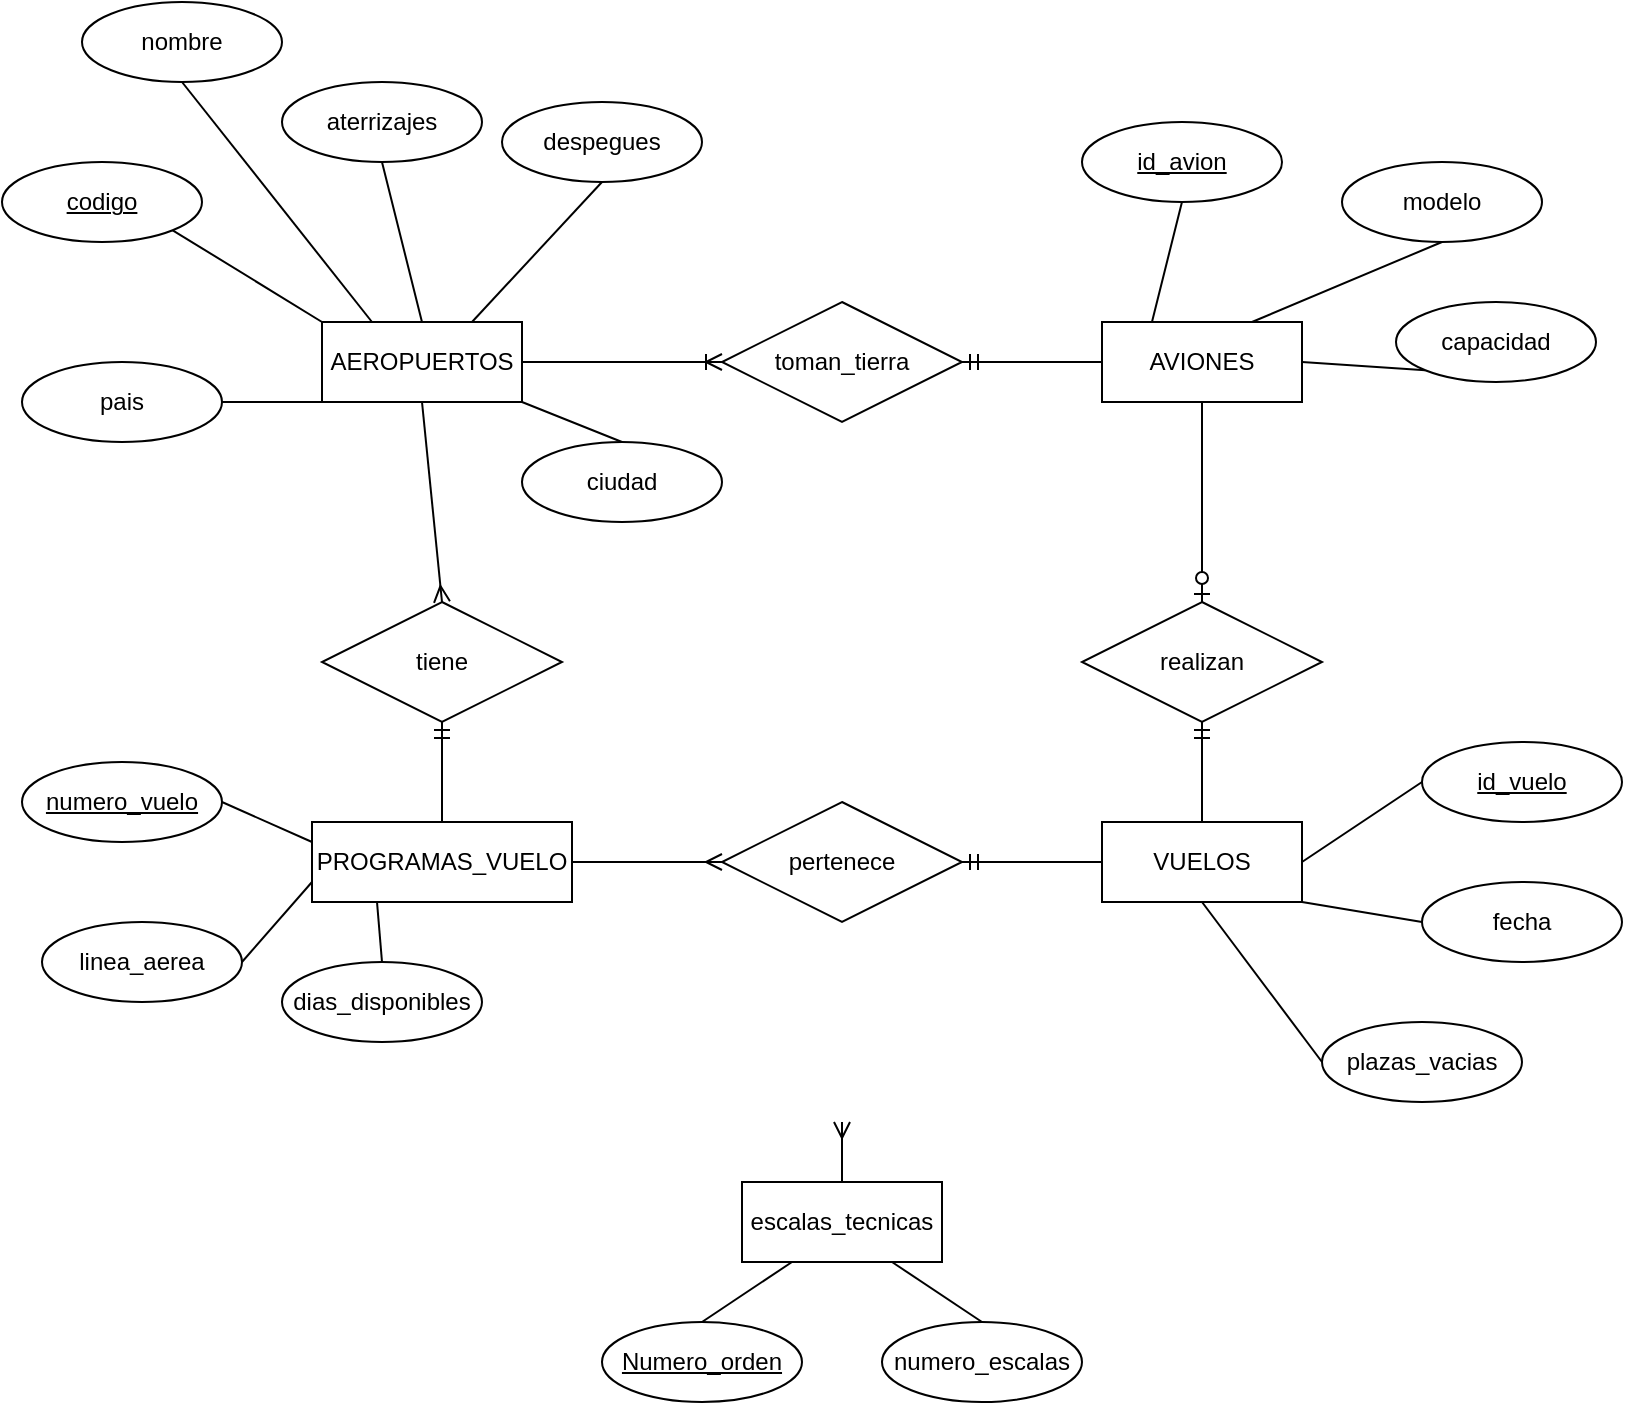 <mxfile version="13.10.0" type="github">
  <diagram id="dRUiO_fBCLAAtDsuohW3" name="Page-1">
    <mxGraphModel dx="868" dy="450" grid="1" gridSize="10" guides="1" tooltips="1" connect="1" arrows="1" fold="1" page="1" pageScale="1" pageWidth="827" pageHeight="1169" math="0" shadow="0">
      <root>
        <mxCell id="0" />
        <mxCell id="1" parent="0" />
        <mxCell id="XjwWoGs6GViRfNdkRNjS-35" style="rounded=0;orthogonalLoop=1;jettySize=auto;html=1;exitX=0.5;exitY=1;exitDx=0;exitDy=0;entryX=0.5;entryY=0;entryDx=0;entryDy=0;startArrow=none;startFill=0;endArrow=ERmany;endFill=0;" parent="1" source="XjwWoGs6GViRfNdkRNjS-1" target="XjwWoGs6GViRfNdkRNjS-31" edge="1">
          <mxGeometry relative="1" as="geometry" />
        </mxCell>
        <mxCell id="ity33zddKmOWyrt0S6hl-3" style="edgeStyle=orthogonalEdgeStyle;rounded=0;orthogonalLoop=1;jettySize=auto;html=1;exitX=1;exitY=0.5;exitDx=0;exitDy=0;entryX=0;entryY=0.5;entryDx=0;entryDy=0;endArrow=ERoneToMany;endFill=0;" edge="1" parent="1" source="XjwWoGs6GViRfNdkRNjS-1" target="ity33zddKmOWyrt0S6hl-2">
          <mxGeometry relative="1" as="geometry" />
        </mxCell>
        <mxCell id="XjwWoGs6GViRfNdkRNjS-1" value="AEROPUERTOS" style="whiteSpace=wrap;html=1;align=center;" parent="1" vertex="1">
          <mxGeometry x="190" y="180" width="100" height="40" as="geometry" />
        </mxCell>
        <mxCell id="XjwWoGs6GViRfNdkRNjS-2" value="codigo" style="ellipse;whiteSpace=wrap;html=1;align=center;fontStyle=4;" parent="1" vertex="1">
          <mxGeometry x="30" y="100" width="100" height="40" as="geometry" />
        </mxCell>
        <mxCell id="XjwWoGs6GViRfNdkRNjS-3" value="nombre" style="ellipse;whiteSpace=wrap;html=1;align=center;" parent="1" vertex="1">
          <mxGeometry x="70" y="20" width="100" height="40" as="geometry" />
        </mxCell>
        <mxCell id="XjwWoGs6GViRfNdkRNjS-4" value="ciudad" style="ellipse;whiteSpace=wrap;html=1;align=center;" parent="1" vertex="1">
          <mxGeometry x="290" y="240" width="100" height="40" as="geometry" />
        </mxCell>
        <mxCell id="XjwWoGs6GViRfNdkRNjS-6" value="pais&lt;br&gt;" style="ellipse;whiteSpace=wrap;html=1;align=center;" parent="1" vertex="1">
          <mxGeometry x="40" y="200" width="100" height="40" as="geometry" />
        </mxCell>
        <mxCell id="XjwWoGs6GViRfNdkRNjS-7" value="" style="endArrow=none;html=1;rounded=0;exitX=1;exitY=1;exitDx=0;exitDy=0;entryX=0;entryY=0;entryDx=0;entryDy=0;" parent="1" source="XjwWoGs6GViRfNdkRNjS-2" target="XjwWoGs6GViRfNdkRNjS-1" edge="1">
          <mxGeometry relative="1" as="geometry">
            <mxPoint x="330" y="300" as="sourcePoint" />
            <mxPoint x="490" y="300" as="targetPoint" />
          </mxGeometry>
        </mxCell>
        <mxCell id="XjwWoGs6GViRfNdkRNjS-8" value="" style="endArrow=none;html=1;rounded=0;entryX=0;entryY=1;entryDx=0;entryDy=0;exitX=1;exitY=0.5;exitDx=0;exitDy=0;" parent="1" source="XjwWoGs6GViRfNdkRNjS-6" target="XjwWoGs6GViRfNdkRNjS-1" edge="1">
          <mxGeometry relative="1" as="geometry">
            <mxPoint x="130" y="200" as="sourcePoint" />
            <mxPoint x="490" y="300" as="targetPoint" />
          </mxGeometry>
        </mxCell>
        <mxCell id="XjwWoGs6GViRfNdkRNjS-9" value="" style="endArrow=none;html=1;rounded=0;exitX=0.25;exitY=0;exitDx=0;exitDy=0;entryX=0.5;entryY=1;entryDx=0;entryDy=0;" parent="1" source="XjwWoGs6GViRfNdkRNjS-1" target="XjwWoGs6GViRfNdkRNjS-3" edge="1">
          <mxGeometry relative="1" as="geometry">
            <mxPoint x="440" y="190" as="sourcePoint" />
            <mxPoint x="600" y="190" as="targetPoint" />
          </mxGeometry>
        </mxCell>
        <mxCell id="XjwWoGs6GViRfNdkRNjS-10" value="" style="endArrow=none;html=1;rounded=0;exitX=1;exitY=1;exitDx=0;exitDy=0;entryX=0.5;entryY=0;entryDx=0;entryDy=0;" parent="1" source="XjwWoGs6GViRfNdkRNjS-1" target="XjwWoGs6GViRfNdkRNjS-4" edge="1">
          <mxGeometry relative="1" as="geometry">
            <mxPoint x="330" y="300" as="sourcePoint" />
            <mxPoint x="490" y="300" as="targetPoint" />
          </mxGeometry>
        </mxCell>
        <mxCell id="XjwWoGs6GViRfNdkRNjS-46" style="edgeStyle=none;rounded=0;orthogonalLoop=1;jettySize=auto;html=1;exitX=0.5;exitY=1;exitDx=0;exitDy=0;entryX=0.5;entryY=0;entryDx=0;entryDy=0;startArrow=none;startFill=0;endArrow=ERzeroToOne;endFill=1;" parent="1" source="XjwWoGs6GViRfNdkRNjS-11" target="XjwWoGs6GViRfNdkRNjS-42" edge="1">
          <mxGeometry relative="1" as="geometry" />
        </mxCell>
        <mxCell id="ity33zddKmOWyrt0S6hl-4" style="edgeStyle=orthogonalEdgeStyle;rounded=0;orthogonalLoop=1;jettySize=auto;html=1;exitX=0;exitY=0.5;exitDx=0;exitDy=0;entryX=1;entryY=0.5;entryDx=0;entryDy=0;endArrow=ERmandOne;endFill=0;" edge="1" parent="1" source="XjwWoGs6GViRfNdkRNjS-11" target="ity33zddKmOWyrt0S6hl-2">
          <mxGeometry relative="1" as="geometry" />
        </mxCell>
        <mxCell id="XjwWoGs6GViRfNdkRNjS-11" value="AVIONES" style="whiteSpace=wrap;html=1;align=center;" parent="1" vertex="1">
          <mxGeometry x="580" y="180" width="100" height="40" as="geometry" />
        </mxCell>
        <mxCell id="XjwWoGs6GViRfNdkRNjS-24" style="rounded=0;orthogonalLoop=1;jettySize=auto;html=1;exitX=0.5;exitY=1;exitDx=0;exitDy=0;entryX=0.25;entryY=0;entryDx=0;entryDy=0;startArrow=none;startFill=0;endArrow=none;endFill=0;" parent="1" source="XjwWoGs6GViRfNdkRNjS-12" target="XjwWoGs6GViRfNdkRNjS-11" edge="1">
          <mxGeometry relative="1" as="geometry" />
        </mxCell>
        <mxCell id="XjwWoGs6GViRfNdkRNjS-12" value="id_avion" style="ellipse;whiteSpace=wrap;html=1;align=center;fontStyle=4;" parent="1" vertex="1">
          <mxGeometry x="570" y="80" width="100" height="40" as="geometry" />
        </mxCell>
        <mxCell id="XjwWoGs6GViRfNdkRNjS-25" style="edgeStyle=none;rounded=0;orthogonalLoop=1;jettySize=auto;html=1;exitX=0.5;exitY=1;exitDx=0;exitDy=0;entryX=0.75;entryY=0;entryDx=0;entryDy=0;startArrow=none;startFill=0;endArrow=none;endFill=0;" parent="1" source="XjwWoGs6GViRfNdkRNjS-15" target="XjwWoGs6GViRfNdkRNjS-11" edge="1">
          <mxGeometry relative="1" as="geometry" />
        </mxCell>
        <mxCell id="XjwWoGs6GViRfNdkRNjS-15" value="modelo" style="ellipse;whiteSpace=wrap;html=1;align=center;" parent="1" vertex="1">
          <mxGeometry x="700" y="100" width="100" height="40" as="geometry" />
        </mxCell>
        <mxCell id="XjwWoGs6GViRfNdkRNjS-26" style="edgeStyle=none;rounded=0;orthogonalLoop=1;jettySize=auto;html=1;exitX=0;exitY=1;exitDx=0;exitDy=0;startArrow=none;startFill=0;endArrow=none;endFill=0;entryX=1;entryY=0.5;entryDx=0;entryDy=0;" parent="1" source="XjwWoGs6GViRfNdkRNjS-16" target="XjwWoGs6GViRfNdkRNjS-11" edge="1">
          <mxGeometry relative="1" as="geometry">
            <mxPoint x="690" y="210" as="targetPoint" />
          </mxGeometry>
        </mxCell>
        <mxCell id="XjwWoGs6GViRfNdkRNjS-16" value="capacidad" style="ellipse;whiteSpace=wrap;html=1;align=center;" parent="1" vertex="1">
          <mxGeometry x="727" y="170" width="100" height="40" as="geometry" />
        </mxCell>
        <mxCell id="XjwWoGs6GViRfNdkRNjS-37" style="edgeStyle=none;rounded=0;orthogonalLoop=1;jettySize=auto;html=1;exitX=0.5;exitY=0;exitDx=0;exitDy=0;entryX=0.5;entryY=1;entryDx=0;entryDy=0;startArrow=none;startFill=0;endArrow=ERmandOne;endFill=0;" parent="1" source="XjwWoGs6GViRfNdkRNjS-27" target="XjwWoGs6GViRfNdkRNjS-31" edge="1">
          <mxGeometry relative="1" as="geometry" />
        </mxCell>
        <mxCell id="XjwWoGs6GViRfNdkRNjS-49" style="edgeStyle=none;rounded=0;orthogonalLoop=1;jettySize=auto;html=1;exitX=1;exitY=0.5;exitDx=0;exitDy=0;entryX=0;entryY=0.5;entryDx=0;entryDy=0;startArrow=none;startFill=0;endArrow=ERmany;endFill=0;" parent="1" source="XjwWoGs6GViRfNdkRNjS-27" target="XjwWoGs6GViRfNdkRNjS-48" edge="1">
          <mxGeometry relative="1" as="geometry" />
        </mxCell>
        <mxCell id="XjwWoGs6GViRfNdkRNjS-27" value="PROGRAMAS_VUELO" style="whiteSpace=wrap;html=1;align=center;" parent="1" vertex="1">
          <mxGeometry x="185" y="430" width="130" height="40" as="geometry" />
        </mxCell>
        <mxCell id="XjwWoGs6GViRfNdkRNjS-32" style="edgeStyle=none;rounded=0;orthogonalLoop=1;jettySize=auto;html=1;exitX=1;exitY=0.5;exitDx=0;exitDy=0;entryX=0;entryY=0.25;entryDx=0;entryDy=0;startArrow=none;startFill=0;endArrow=none;endFill=0;" parent="1" source="XjwWoGs6GViRfNdkRNjS-28" target="XjwWoGs6GViRfNdkRNjS-27" edge="1">
          <mxGeometry relative="1" as="geometry" />
        </mxCell>
        <mxCell id="XjwWoGs6GViRfNdkRNjS-28" value="numero_vuelo" style="ellipse;whiteSpace=wrap;html=1;align=center;fontStyle=4;" parent="1" vertex="1">
          <mxGeometry x="40" y="400" width="100" height="40" as="geometry" />
        </mxCell>
        <mxCell id="XjwWoGs6GViRfNdkRNjS-33" style="edgeStyle=none;rounded=0;orthogonalLoop=1;jettySize=auto;html=1;exitX=1;exitY=0.5;exitDx=0;exitDy=0;entryX=0;entryY=0.75;entryDx=0;entryDy=0;startArrow=none;startFill=0;endArrow=none;endFill=0;" parent="1" source="XjwWoGs6GViRfNdkRNjS-29" target="XjwWoGs6GViRfNdkRNjS-27" edge="1">
          <mxGeometry relative="1" as="geometry" />
        </mxCell>
        <mxCell id="XjwWoGs6GViRfNdkRNjS-29" value="linea_aerea" style="ellipse;whiteSpace=wrap;html=1;align=center;" parent="1" vertex="1">
          <mxGeometry x="50" y="480" width="100" height="40" as="geometry" />
        </mxCell>
        <mxCell id="XjwWoGs6GViRfNdkRNjS-34" style="edgeStyle=none;rounded=0;orthogonalLoop=1;jettySize=auto;html=1;exitX=0.5;exitY=0;exitDx=0;exitDy=0;entryX=0.25;entryY=1;entryDx=0;entryDy=0;startArrow=none;startFill=0;endArrow=none;endFill=0;" parent="1" source="XjwWoGs6GViRfNdkRNjS-30" target="XjwWoGs6GViRfNdkRNjS-27" edge="1">
          <mxGeometry relative="1" as="geometry" />
        </mxCell>
        <mxCell id="XjwWoGs6GViRfNdkRNjS-30" value="dias_disponibles" style="ellipse;whiteSpace=wrap;html=1;align=center;" parent="1" vertex="1">
          <mxGeometry x="170" y="500" width="100" height="40" as="geometry" />
        </mxCell>
        <mxCell id="XjwWoGs6GViRfNdkRNjS-31" value="tiene" style="shape=rhombus;perimeter=rhombusPerimeter;whiteSpace=wrap;html=1;align=center;" parent="1" vertex="1">
          <mxGeometry x="190" y="320" width="120" height="60" as="geometry" />
        </mxCell>
        <mxCell id="XjwWoGs6GViRfNdkRNjS-47" style="edgeStyle=none;rounded=0;orthogonalLoop=1;jettySize=auto;html=1;exitX=0.5;exitY=0;exitDx=0;exitDy=0;entryX=0.5;entryY=1;entryDx=0;entryDy=0;startArrow=none;startFill=0;endArrow=ERmandOne;endFill=0;" parent="1" source="XjwWoGs6GViRfNdkRNjS-38" target="XjwWoGs6GViRfNdkRNjS-42" edge="1">
          <mxGeometry relative="1" as="geometry" />
        </mxCell>
        <mxCell id="XjwWoGs6GViRfNdkRNjS-50" style="edgeStyle=none;rounded=0;orthogonalLoop=1;jettySize=auto;html=1;exitX=0;exitY=0.5;exitDx=0;exitDy=0;entryX=1;entryY=0.5;entryDx=0;entryDy=0;startArrow=none;startFill=0;endArrow=ERmandOne;endFill=0;" parent="1" source="XjwWoGs6GViRfNdkRNjS-38" target="XjwWoGs6GViRfNdkRNjS-48" edge="1">
          <mxGeometry relative="1" as="geometry" />
        </mxCell>
        <mxCell id="XjwWoGs6GViRfNdkRNjS-38" value="VUELOS" style="whiteSpace=wrap;html=1;align=center;" parent="1" vertex="1">
          <mxGeometry x="580" y="430" width="100" height="40" as="geometry" />
        </mxCell>
        <mxCell id="XjwWoGs6GViRfNdkRNjS-45" style="edgeStyle=none;rounded=0;orthogonalLoop=1;jettySize=auto;html=1;exitX=0;exitY=0.5;exitDx=0;exitDy=0;entryX=1;entryY=0.5;entryDx=0;entryDy=0;startArrow=none;startFill=0;endArrow=none;endFill=0;" parent="1" source="XjwWoGs6GViRfNdkRNjS-39" target="XjwWoGs6GViRfNdkRNjS-38" edge="1">
          <mxGeometry relative="1" as="geometry" />
        </mxCell>
        <mxCell id="XjwWoGs6GViRfNdkRNjS-39" value="id_vuelo" style="ellipse;whiteSpace=wrap;html=1;align=center;fontStyle=4;" parent="1" vertex="1">
          <mxGeometry x="740" y="390" width="100" height="40" as="geometry" />
        </mxCell>
        <mxCell id="XjwWoGs6GViRfNdkRNjS-44" style="edgeStyle=none;rounded=0;orthogonalLoop=1;jettySize=auto;html=1;exitX=0;exitY=0.5;exitDx=0;exitDy=0;entryX=1;entryY=1;entryDx=0;entryDy=0;startArrow=none;startFill=0;endArrow=none;endFill=0;" parent="1" source="XjwWoGs6GViRfNdkRNjS-40" target="XjwWoGs6GViRfNdkRNjS-38" edge="1">
          <mxGeometry relative="1" as="geometry" />
        </mxCell>
        <mxCell id="XjwWoGs6GViRfNdkRNjS-40" value="fecha&lt;br&gt;" style="ellipse;whiteSpace=wrap;html=1;align=center;" parent="1" vertex="1">
          <mxGeometry x="740" y="460" width="100" height="40" as="geometry" />
        </mxCell>
        <mxCell id="XjwWoGs6GViRfNdkRNjS-43" style="edgeStyle=none;rounded=0;orthogonalLoop=1;jettySize=auto;html=1;exitX=0;exitY=0.5;exitDx=0;exitDy=0;entryX=0.5;entryY=1;entryDx=0;entryDy=0;startArrow=none;startFill=0;endArrow=none;endFill=0;" parent="1" source="XjwWoGs6GViRfNdkRNjS-41" target="XjwWoGs6GViRfNdkRNjS-38" edge="1">
          <mxGeometry relative="1" as="geometry" />
        </mxCell>
        <mxCell id="XjwWoGs6GViRfNdkRNjS-41" value="plazas_vacias" style="ellipse;whiteSpace=wrap;html=1;align=center;" parent="1" vertex="1">
          <mxGeometry x="690" y="530" width="100" height="40" as="geometry" />
        </mxCell>
        <mxCell id="XjwWoGs6GViRfNdkRNjS-42" value="realizan" style="shape=rhombus;perimeter=rhombusPerimeter;whiteSpace=wrap;html=1;align=center;" parent="1" vertex="1">
          <mxGeometry x="570" y="320" width="120" height="60" as="geometry" />
        </mxCell>
        <mxCell id="XjwWoGs6GViRfNdkRNjS-48" value="pertenece" style="shape=rhombus;perimeter=rhombusPerimeter;whiteSpace=wrap;html=1;align=center;" parent="1" vertex="1">
          <mxGeometry x="390" y="420" width="120" height="60" as="geometry" />
        </mxCell>
        <mxCell id="XjwWoGs6GViRfNdkRNjS-56" style="edgeStyle=none;rounded=0;orthogonalLoop=1;jettySize=auto;html=1;exitX=0.5;exitY=0;exitDx=0;exitDy=0;entryX=0.5;entryY=1;entryDx=0;entryDy=0;startArrow=none;startFill=0;endArrow=ERmany;endFill=0;" parent="1" source="XjwWoGs6GViRfNdkRNjS-51" edge="1">
          <mxGeometry relative="1" as="geometry">
            <mxPoint x="450" y="580" as="targetPoint" />
          </mxGeometry>
        </mxCell>
        <mxCell id="XjwWoGs6GViRfNdkRNjS-58" style="edgeStyle=none;rounded=0;orthogonalLoop=1;jettySize=auto;html=1;exitX=0.25;exitY=1;exitDx=0;exitDy=0;entryX=0.5;entryY=0;entryDx=0;entryDy=0;startArrow=none;startFill=0;endArrow=none;endFill=0;" parent="1" source="XjwWoGs6GViRfNdkRNjS-51" target="XjwWoGs6GViRfNdkRNjS-52" edge="1">
          <mxGeometry relative="1" as="geometry" />
        </mxCell>
        <mxCell id="XjwWoGs6GViRfNdkRNjS-59" style="edgeStyle=none;rounded=0;orthogonalLoop=1;jettySize=auto;html=1;exitX=0.75;exitY=1;exitDx=0;exitDy=0;entryX=0.5;entryY=0;entryDx=0;entryDy=0;startArrow=none;startFill=0;endArrow=none;endFill=0;" parent="1" source="XjwWoGs6GViRfNdkRNjS-51" target="XjwWoGs6GViRfNdkRNjS-53" edge="1">
          <mxGeometry relative="1" as="geometry" />
        </mxCell>
        <mxCell id="XjwWoGs6GViRfNdkRNjS-51" value="escalas_tecnicas" style="whiteSpace=wrap;html=1;align=center;" parent="1" vertex="1">
          <mxGeometry x="400" y="610" width="100" height="40" as="geometry" />
        </mxCell>
        <mxCell id="XjwWoGs6GViRfNdkRNjS-52" value="Numero_orden" style="ellipse;whiteSpace=wrap;html=1;align=center;fontStyle=4;" parent="1" vertex="1">
          <mxGeometry x="330" y="680" width="100" height="40" as="geometry" />
        </mxCell>
        <mxCell id="XjwWoGs6GViRfNdkRNjS-53" value="numero_escalas" style="ellipse;whiteSpace=wrap;html=1;align=center;" parent="1" vertex="1">
          <mxGeometry x="470" y="680" width="100" height="40" as="geometry" />
        </mxCell>
        <mxCell id="ity33zddKmOWyrt0S6hl-2" value="toman_tierra" style="shape=rhombus;perimeter=rhombusPerimeter;whiteSpace=wrap;html=1;align=center;" vertex="1" parent="1">
          <mxGeometry x="390" y="170" width="120" height="60" as="geometry" />
        </mxCell>
        <mxCell id="ity33zddKmOWyrt0S6hl-8" style="edgeStyle=none;rounded=0;orthogonalLoop=1;jettySize=auto;html=1;exitX=0.5;exitY=1;exitDx=0;exitDy=0;entryX=0.75;entryY=0;entryDx=0;entryDy=0;endArrow=none;endFill=0;" edge="1" parent="1" source="ity33zddKmOWyrt0S6hl-5" target="XjwWoGs6GViRfNdkRNjS-1">
          <mxGeometry relative="1" as="geometry" />
        </mxCell>
        <mxCell id="ity33zddKmOWyrt0S6hl-5" value="despegues" style="ellipse;whiteSpace=wrap;html=1;align=center;" vertex="1" parent="1">
          <mxGeometry x="280" y="70" width="100" height="40" as="geometry" />
        </mxCell>
        <mxCell id="ity33zddKmOWyrt0S6hl-7" style="rounded=0;orthogonalLoop=1;jettySize=auto;html=1;exitX=0.5;exitY=1;exitDx=0;exitDy=0;entryX=0.5;entryY=0;entryDx=0;entryDy=0;endArrow=none;endFill=0;" edge="1" parent="1" source="ity33zddKmOWyrt0S6hl-6" target="XjwWoGs6GViRfNdkRNjS-1">
          <mxGeometry relative="1" as="geometry" />
        </mxCell>
        <mxCell id="ity33zddKmOWyrt0S6hl-6" value="aterrizajes" style="ellipse;whiteSpace=wrap;html=1;align=center;" vertex="1" parent="1">
          <mxGeometry x="170" y="60" width="100" height="40" as="geometry" />
        </mxCell>
      </root>
    </mxGraphModel>
  </diagram>
</mxfile>
